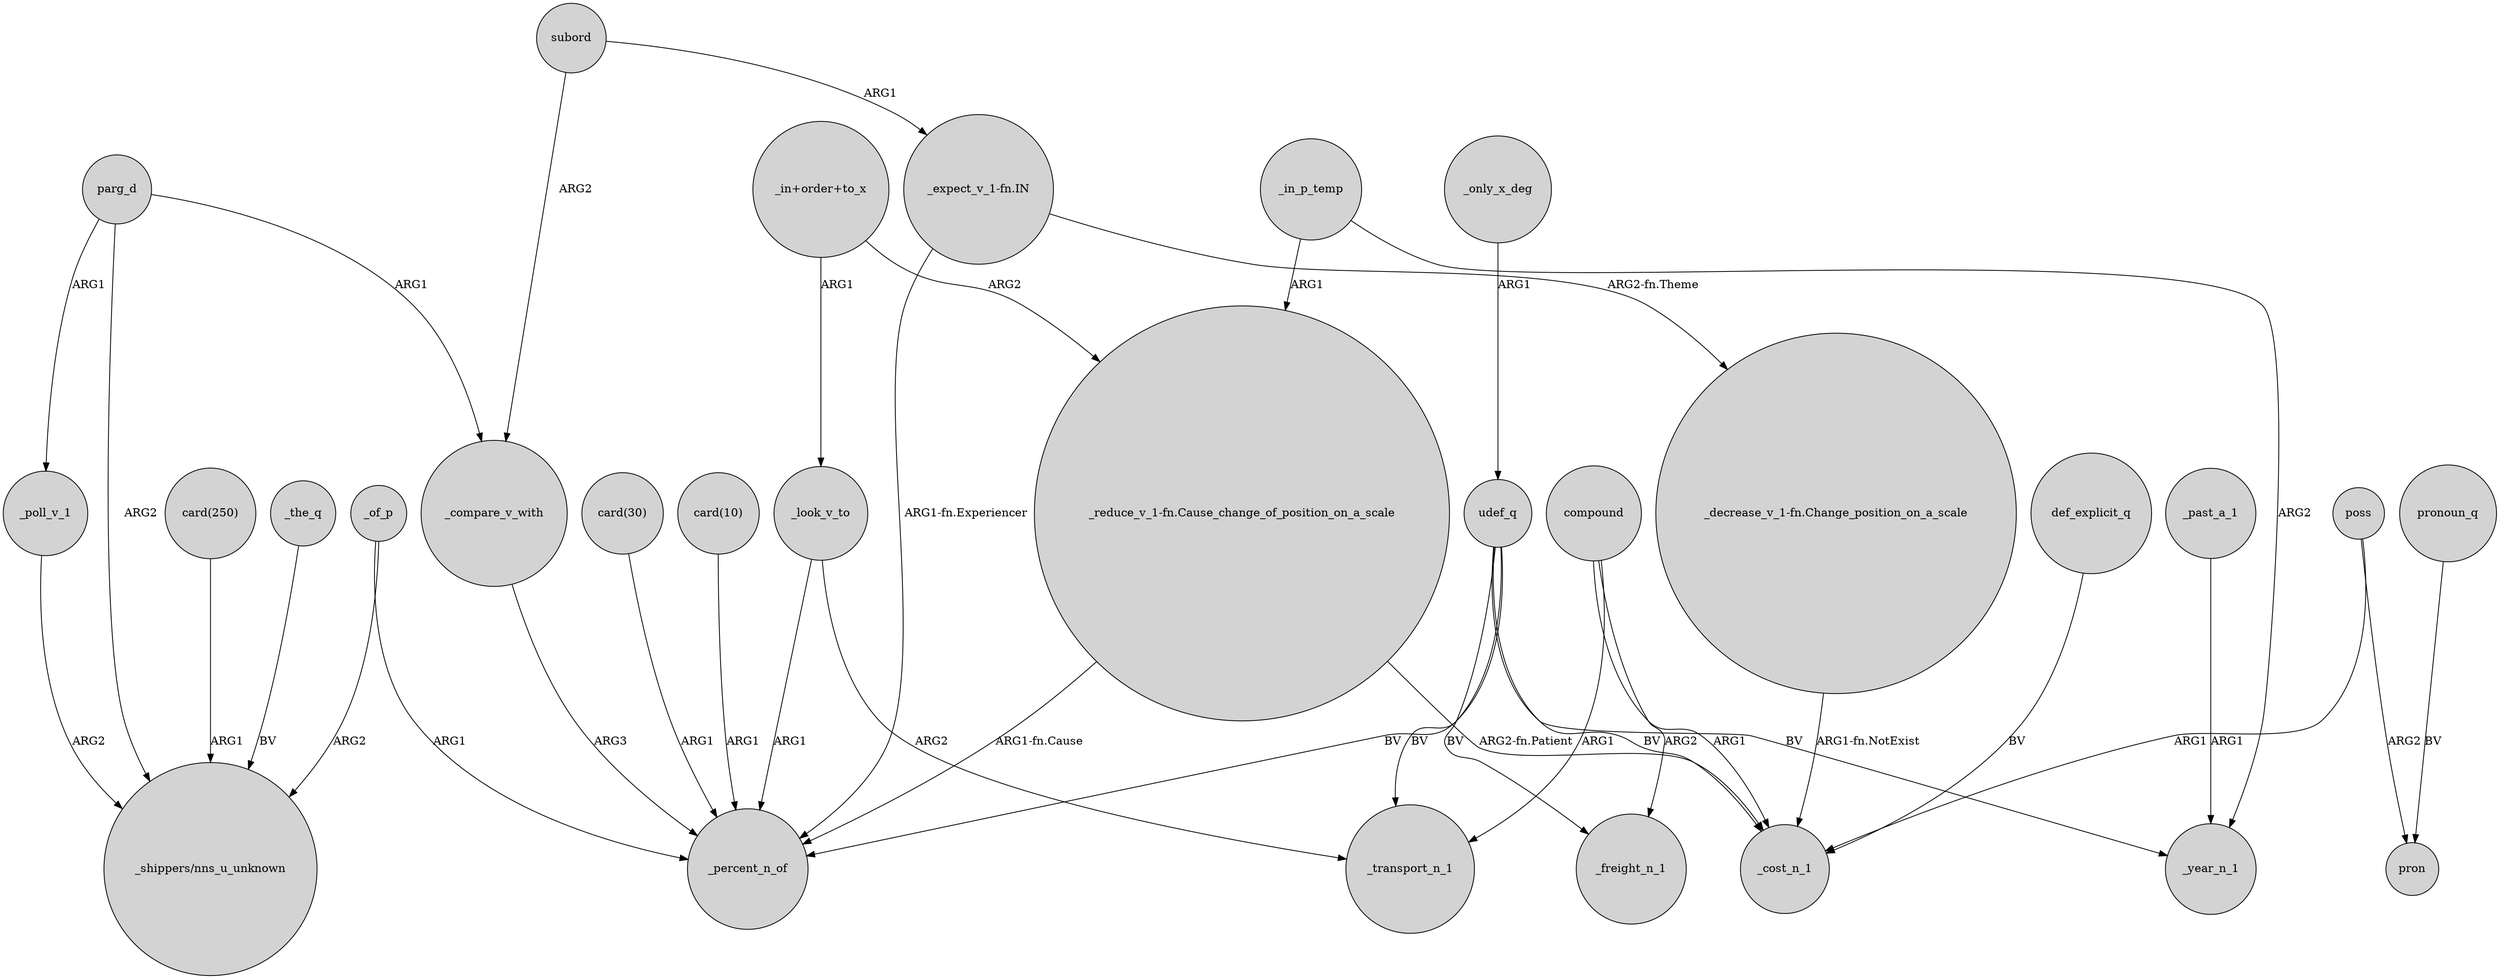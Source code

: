digraph {
	node [shape=circle style=filled]
	compound -> _freight_n_1 [label=ARG2]
	_only_x_deg -> udef_q [label=ARG1]
	_compare_v_with -> _percent_n_of [label=ARG3]
	parg_d -> _poll_v_1 [label=ARG1]
	"_expect_v_1-fn.IN" -> "_decrease_v_1-fn.Change_position_on_a_scale" [label="ARG2-fn.Theme"]
	"_in+order+to_x" -> "_reduce_v_1-fn.Cause_change_of_position_on_a_scale" [label=ARG2]
	poss -> pron [label=ARG2]
	subord -> "_expect_v_1-fn.IN" [label=ARG1]
	udef_q -> _transport_n_1 [label=BV]
	"_expect_v_1-fn.IN" -> _percent_n_of [label="ARG1-fn.Experiencer"]
	parg_d -> _compare_v_with [label=ARG1]
	"card(30)" -> _percent_n_of [label=ARG1]
	_look_v_to -> _percent_n_of [label=ARG1]
	udef_q -> _cost_n_1 [label=BV]
	_in_p_temp -> "_reduce_v_1-fn.Cause_change_of_position_on_a_scale" [label=ARG1]
	_past_a_1 -> _year_n_1 [label=ARG1]
	"_reduce_v_1-fn.Cause_change_of_position_on_a_scale" -> _cost_n_1 [label="ARG2-fn.Patient"]
	_of_p -> _percent_n_of [label=ARG1]
	_in_p_temp -> _year_n_1 [label=ARG2]
	pronoun_q -> pron [label=BV]
	"card(10)" -> _percent_n_of [label=ARG1]
	"_decrease_v_1-fn.Change_position_on_a_scale" -> _cost_n_1 [label="ARG1-fn.NotExist"]
	_look_v_to -> _transport_n_1 [label=ARG2]
	udef_q -> _freight_n_1 [label=BV]
	parg_d -> "_shippers/nns_u_unknown" [label=ARG2]
	_of_p -> "_shippers/nns_u_unknown" [label=ARG2]
	compound -> _cost_n_1 [label=ARG1]
	_poll_v_1 -> "_shippers/nns_u_unknown" [label=ARG2]
	"_reduce_v_1-fn.Cause_change_of_position_on_a_scale" -> _percent_n_of [label="ARG1-fn.Cause"]
	subord -> _compare_v_with [label=ARG2]
	udef_q -> _year_n_1 [label=BV]
	_the_q -> "_shippers/nns_u_unknown" [label=BV]
	udef_q -> _percent_n_of [label=BV]
	def_explicit_q -> _cost_n_1 [label=BV]
	poss -> _cost_n_1 [label=ARG1]
	"_in+order+to_x" -> _look_v_to [label=ARG1]
	"card(250)" -> "_shippers/nns_u_unknown" [label=ARG1]
	compound -> _transport_n_1 [label=ARG1]
}
